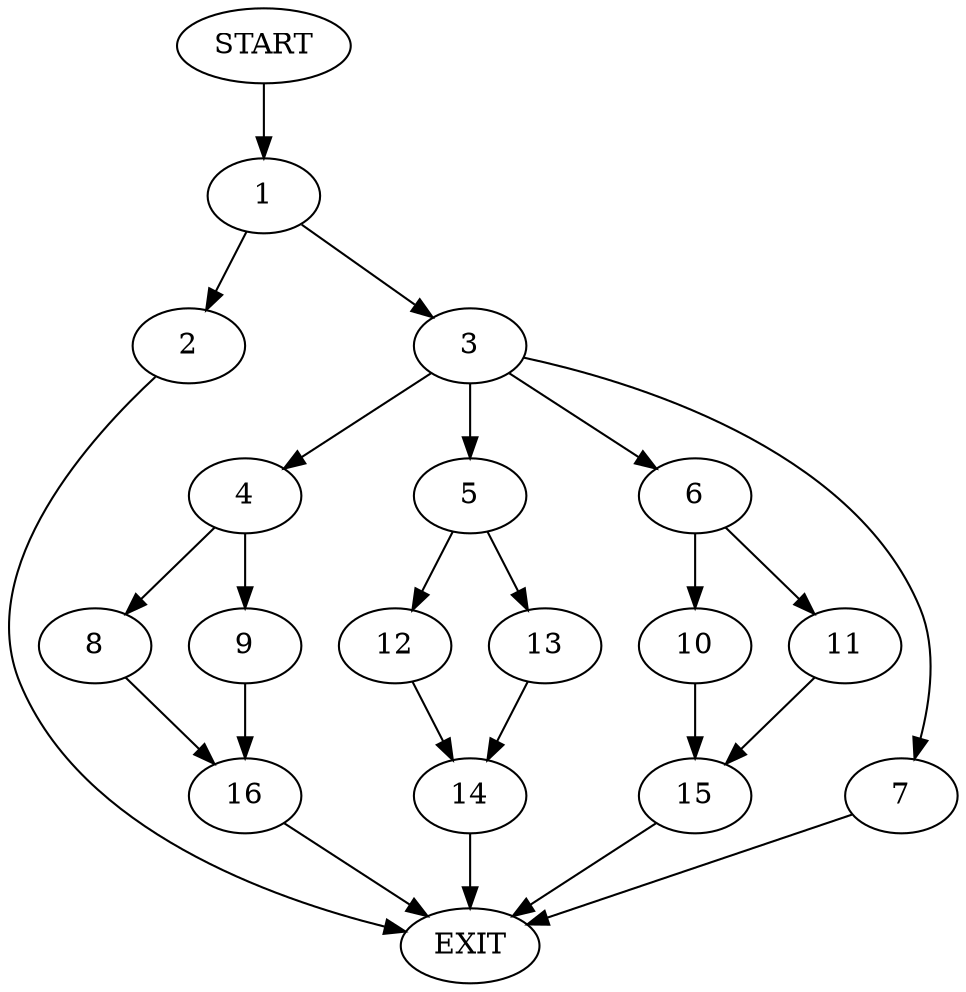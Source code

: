 digraph {
0 [label="START"]
17 [label="EXIT"]
0 -> 1
1 -> 2
1 -> 3
2 -> 17
3 -> 4
3 -> 5
3 -> 6
3 -> 7
4 -> 8
4 -> 9
6 -> 10
6 -> 11
7 -> 17
5 -> 12
5 -> 13
13 -> 14
12 -> 14
14 -> 17
10 -> 15
11 -> 15
15 -> 17
8 -> 16
9 -> 16
16 -> 17
}
